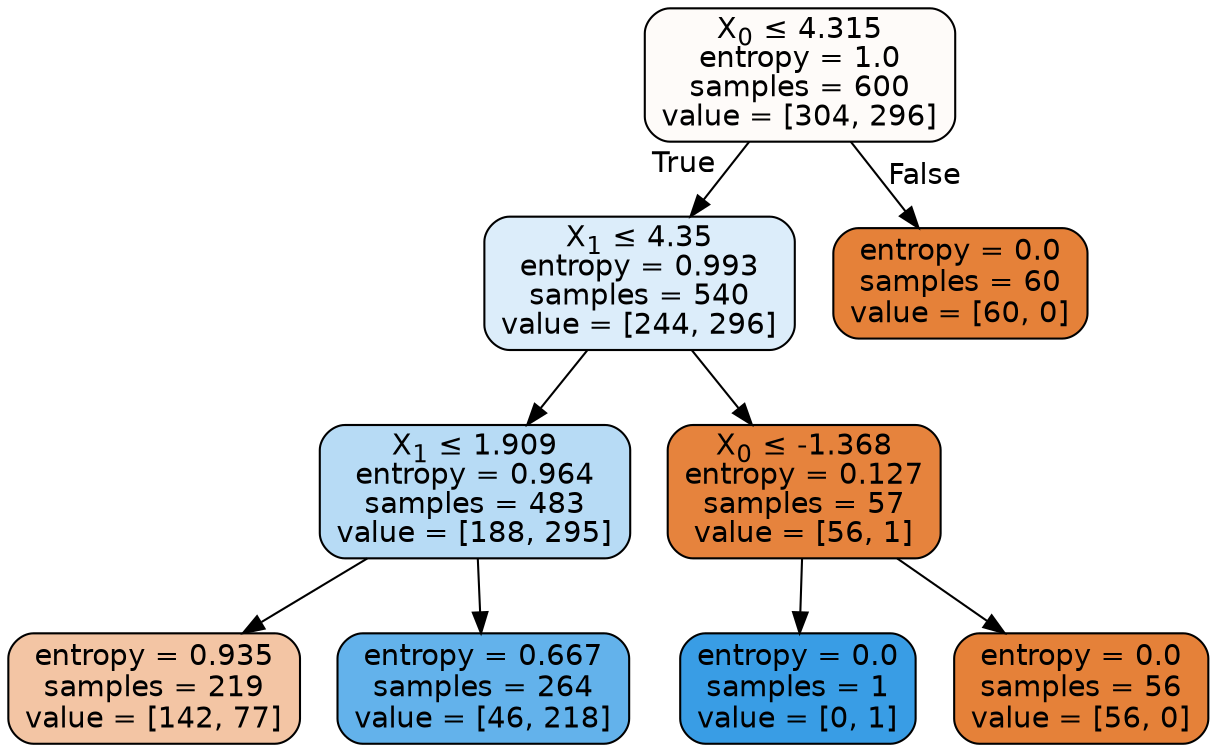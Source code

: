digraph Tree {
node [shape=box, style="filled, rounded", color="black", fontname=helvetica] ;
edge [fontname=helvetica] ;
0 [label=<X<SUB>0</SUB> &le; 4.315<br/>entropy = 1.0<br/>samples = 600<br/>value = [304, 296]>, fillcolor="#e5813907"] ;
1 [label=<X<SUB>1</SUB> &le; 4.35<br/>entropy = 0.993<br/>samples = 540<br/>value = [244, 296]>, fillcolor="#399de52d"] ;
0 -> 1 [labeldistance=2.5, labelangle=45, headlabel="True"] ;
2 [label=<X<SUB>1</SUB> &le; 1.909<br/>entropy = 0.964<br/>samples = 483<br/>value = [188, 295]>, fillcolor="#399de55c"] ;
1 -> 2 ;
3 [label=<entropy = 0.935<br/>samples = 219<br/>value = [142, 77]>, fillcolor="#e5813975"] ;
2 -> 3 ;
4 [label=<entropy = 0.667<br/>samples = 264<br/>value = [46, 218]>, fillcolor="#399de5c9"] ;
2 -> 4 ;
5 [label=<X<SUB>0</SUB> &le; -1.368<br/>entropy = 0.127<br/>samples = 57<br/>value = [56, 1]>, fillcolor="#e58139fa"] ;
1 -> 5 ;
6 [label=<entropy = 0.0<br/>samples = 1<br/>value = [0, 1]>, fillcolor="#399de5ff"] ;
5 -> 6 ;
7 [label=<entropy = 0.0<br/>samples = 56<br/>value = [56, 0]>, fillcolor="#e58139ff"] ;
5 -> 7 ;
8 [label=<entropy = 0.0<br/>samples = 60<br/>value = [60, 0]>, fillcolor="#e58139ff"] ;
0 -> 8 [labeldistance=2.5, labelangle=-45, headlabel="False"] ;
}